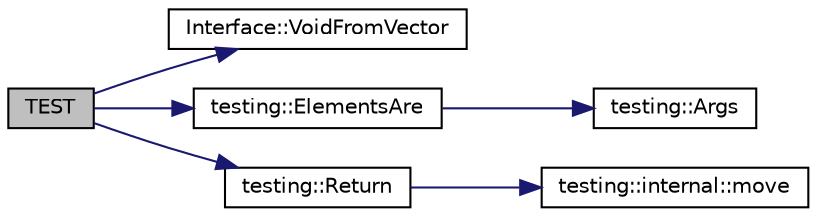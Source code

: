 digraph "TEST"
{
  edge [fontname="Helvetica",fontsize="10",labelfontname="Helvetica",labelfontsize="10"];
  node [fontname="Helvetica",fontsize="10",shape=record];
  rankdir="LR";
  Node194 [label="TEST",height=0.2,width=0.4,color="black", fillcolor="grey75", style="filled", fontcolor="black"];
  Node194 -> Node195 [color="midnightblue",fontsize="10",style="solid",fontname="Helvetica"];
  Node195 [label="Interface::VoidFromVector",height=0.2,width=0.4,color="black", fillcolor="white", style="filled",URL="$de/d95/class_interface.html#ae84fe7e53f881db2f823ad35d004927a"];
  Node194 -> Node196 [color="midnightblue",fontsize="10",style="solid",fontname="Helvetica"];
  Node196 [label="testing::ElementsAre",height=0.2,width=0.4,color="black", fillcolor="white", style="filled",URL="$d0/d75/namespacetesting.html#a79cf4ae694bf8231dcf283b325405f27"];
  Node196 -> Node197 [color="midnightblue",fontsize="10",style="solid",fontname="Helvetica"];
  Node197 [label="testing::Args",height=0.2,width=0.4,color="black", fillcolor="white", style="filled",URL="$d0/d75/namespacetesting.html#aaca153f67b689b8b9d5b8c67ecf8cee4"];
  Node194 -> Node198 [color="midnightblue",fontsize="10",style="solid",fontname="Helvetica"];
  Node198 [label="testing::Return",height=0.2,width=0.4,color="black", fillcolor="white", style="filled",URL="$d0/d75/namespacetesting.html#af6d1c13e9376c77671e37545cd84359c"];
  Node198 -> Node199 [color="midnightblue",fontsize="10",style="solid",fontname="Helvetica"];
  Node199 [label="testing::internal::move",height=0.2,width=0.4,color="black", fillcolor="white", style="filled",URL="$d0/da7/namespacetesting_1_1internal.html#a0f6d06bf8c3093b9c22bb08723db201e"];
}
